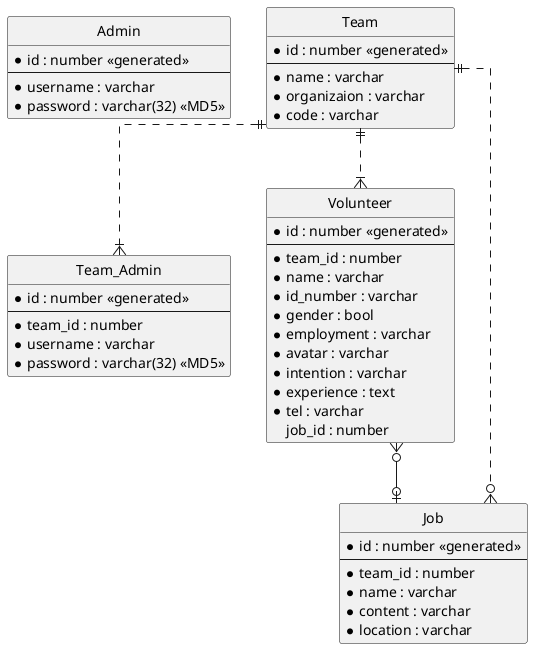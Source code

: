 @startuml database_er
' hide the spot
hide circle

' avoid problems with angled crows feet
skinparam linetype ortho

' 平台管理员
entity "Admin" as a1 {
    * id : number <<generated>>
    ---
    * username : varchar
    * password : varchar(32) <<MD5>>
}

' 团队管理员
entity "Team_Admin" as a2  {
    * id : number <<generated>>
    ---
    * team_id : number
    * username : varchar
    * password : varchar(32) <<MD5>>
}

' 团队
entity "Team" as t {
    * id : number <<generated>>
    ---
    * name : varchar
    * organizaion : varchar
    * code : varchar
}

' 志愿者
entity "Volunteer" as v {
    * id : number <<generated>>
    ---
    * team_id : number
    * name : varchar
    * id_number : varchar
    * gender : bool
    * employment : varchar
    * avatar : varchar
    * intention : varchar
    * experience : text
    * tel : varchar
    job_id : number
}

' 岗位
entity "Job" as j {
    * id : number <<generated>>
    ---
    * team_id : number
    * name : varchar
    * content : varchar
    * location : varchar
}

t ||..|{ a2
t ||..|{ v
t ||..o{ j
v }o--o| j
'
@enduml
